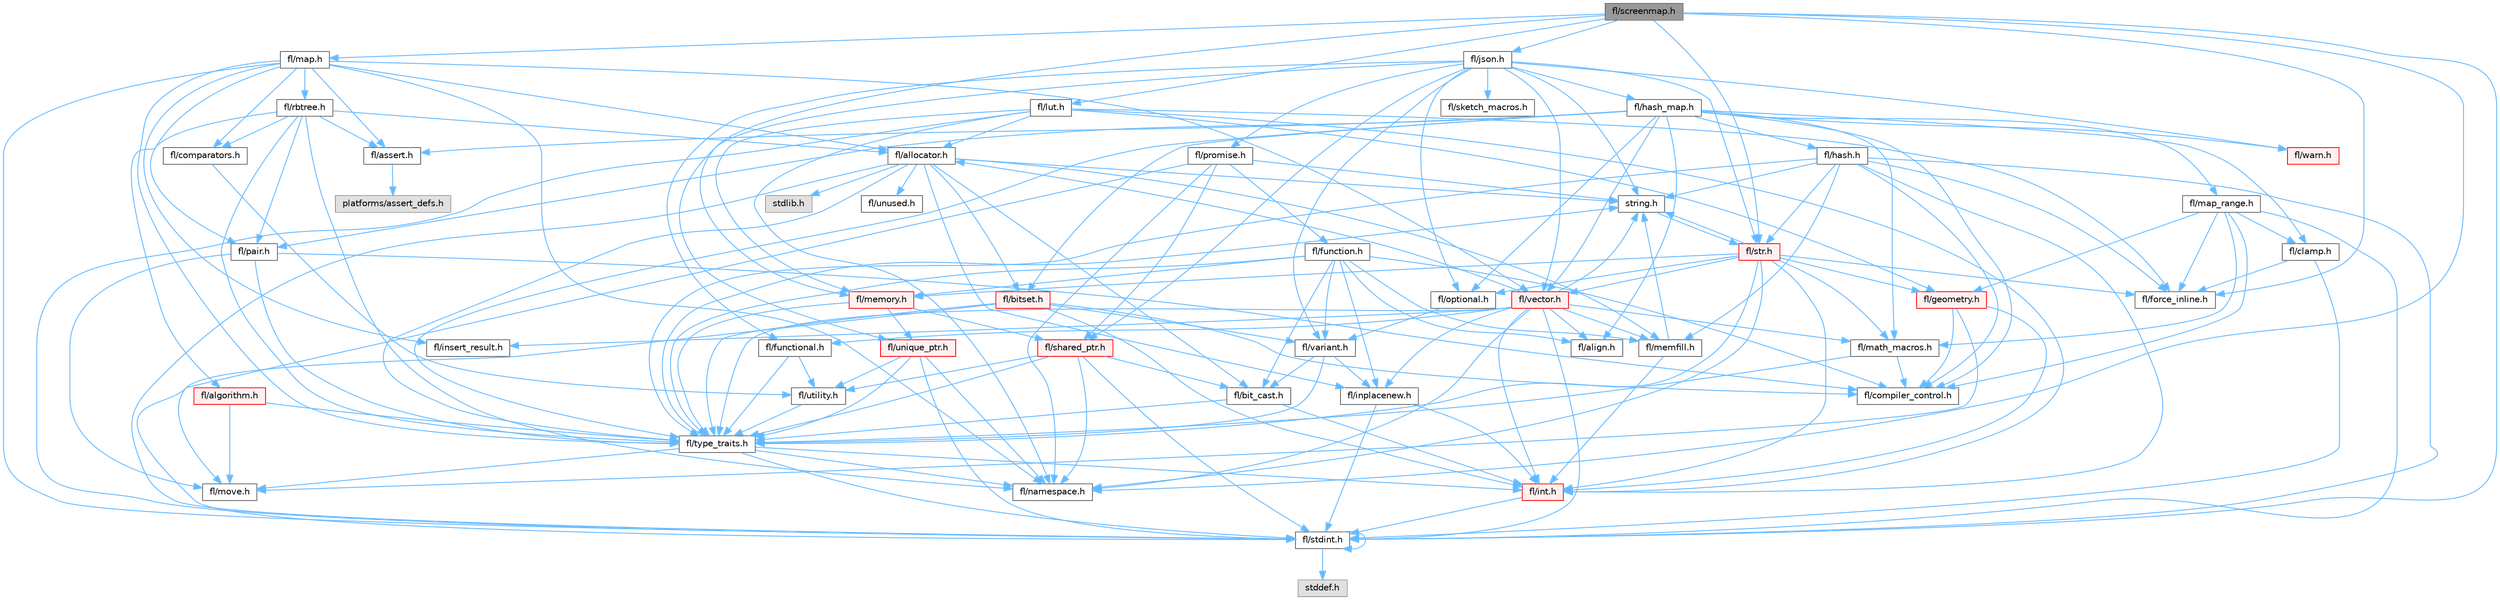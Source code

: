 digraph "fl/screenmap.h"
{
 // INTERACTIVE_SVG=YES
 // LATEX_PDF_SIZE
  bgcolor="transparent";
  edge [fontname=Helvetica,fontsize=10,labelfontname=Helvetica,labelfontsize=10];
  node [fontname=Helvetica,fontsize=10,shape=box,height=0.2,width=0.4];
  Node1 [id="Node000001",label="fl/screenmap.h",height=0.2,width=0.4,color="gray40", fillcolor="grey60", style="filled", fontcolor="black",tooltip=" "];
  Node1 -> Node2 [id="edge1_Node000001_Node000002",color="steelblue1",style="solid",tooltip=" "];
  Node2 [id="Node000002",label="fl/stdint.h",height=0.2,width=0.4,color="grey40", fillcolor="white", style="filled",URL="$df/dd8/stdint_8h.html",tooltip=" "];
  Node2 -> Node3 [id="edge2_Node000002_Node000003",color="steelblue1",style="solid",tooltip=" "];
  Node3 [id="Node000003",label="stddef.h",height=0.2,width=0.4,color="grey60", fillcolor="#E0E0E0", style="filled",tooltip=" "];
  Node2 -> Node2 [id="edge3_Node000002_Node000002",color="steelblue1",style="solid",tooltip=" "];
  Node1 -> Node4 [id="edge4_Node000001_Node000004",color="steelblue1",style="solid",tooltip=" "];
  Node4 [id="Node000004",label="fl/force_inline.h",height=0.2,width=0.4,color="grey40", fillcolor="white", style="filled",URL="$d4/d64/force__inline_8h.html",tooltip=" "];
  Node1 -> Node5 [id="edge5_Node000001_Node000005",color="steelblue1",style="solid",tooltip=" "];
  Node5 [id="Node000005",label="fl/lut.h",height=0.2,width=0.4,color="grey40", fillcolor="white", style="filled",URL="$db/d54/lut_8h.html",tooltip=" "];
  Node5 -> Node6 [id="edge6_Node000005_Node000006",color="steelblue1",style="solid",tooltip=" "];
  Node6 [id="Node000006",label="fl/allocator.h",height=0.2,width=0.4,color="grey40", fillcolor="white", style="filled",URL="$da/da9/allocator_8h.html",tooltip=" "];
  Node6 -> Node7 [id="edge7_Node000006_Node000007",color="steelblue1",style="solid",tooltip=" "];
  Node7 [id="Node000007",label="stdlib.h",height=0.2,width=0.4,color="grey60", fillcolor="#E0E0E0", style="filled",tooltip=" "];
  Node6 -> Node8 [id="edge8_Node000006_Node000008",color="steelblue1",style="solid",tooltip=" "];
  Node8 [id="Node000008",label="string.h",height=0.2,width=0.4,color="grey40", fillcolor="white", style="filled",URL="$da/d66/string_8h.html",tooltip=" "];
  Node8 -> Node9 [id="edge9_Node000008_Node000009",color="steelblue1",style="solid",tooltip=" "];
  Node9 [id="Node000009",label="fl/str.h",height=0.2,width=0.4,color="red", fillcolor="#FFF0F0", style="filled",URL="$d1/d93/str_8h.html",tooltip=" "];
  Node9 -> Node10 [id="edge10_Node000009_Node000010",color="steelblue1",style="solid",tooltip=" "];
  Node10 [id="Node000010",label="fl/int.h",height=0.2,width=0.4,color="red", fillcolor="#FFF0F0", style="filled",URL="$d3/d7e/int_8h.html",tooltip=" "];
  Node10 -> Node2 [id="edge11_Node000010_Node000002",color="steelblue1",style="solid",tooltip=" "];
  Node9 -> Node8 [id="edge12_Node000009_Node000008",color="steelblue1",style="solid",tooltip=" "];
  Node9 -> Node12 [id="edge13_Node000009_Node000012",color="steelblue1",style="solid",tooltip=" "];
  Node12 [id="Node000012",label="fl/geometry.h",height=0.2,width=0.4,color="red", fillcolor="#FFF0F0", style="filled",URL="$d4/d67/geometry_8h.html",tooltip=" "];
  Node12 -> Node10 [id="edge14_Node000012_Node000010",color="steelblue1",style="solid",tooltip=" "];
  Node12 -> Node17 [id="edge15_Node000012_Node000017",color="steelblue1",style="solid",tooltip=" "];
  Node17 [id="Node000017",label="fl/compiler_control.h",height=0.2,width=0.4,color="grey40", fillcolor="white", style="filled",URL="$d4/d54/compiler__control_8h.html",tooltip=" "];
  Node12 -> Node20 [id="edge16_Node000012_Node000020",color="steelblue1",style="solid",tooltip=" "];
  Node20 [id="Node000020",label="fl/move.h",height=0.2,width=0.4,color="grey40", fillcolor="white", style="filled",URL="$d9/d83/move_8h.html",tooltip=" "];
  Node9 -> Node16 [id="edge17_Node000009_Node000016",color="steelblue1",style="solid",tooltip=" "];
  Node16 [id="Node000016",label="fl/math_macros.h",height=0.2,width=0.4,color="grey40", fillcolor="white", style="filled",URL="$d8/db8/math__macros_8h.html",tooltip=" "];
  Node16 -> Node17 [id="edge18_Node000016_Node000017",color="steelblue1",style="solid",tooltip=" "];
  Node16 -> Node18 [id="edge19_Node000016_Node000018",color="steelblue1",style="solid",tooltip=" "];
  Node18 [id="Node000018",label="fl/type_traits.h",height=0.2,width=0.4,color="grey40", fillcolor="white", style="filled",URL="$df/d63/type__traits_8h.html",tooltip=" "];
  Node18 -> Node8 [id="edge20_Node000018_Node000008",color="steelblue1",style="solid",tooltip=" "];
  Node18 -> Node2 [id="edge21_Node000018_Node000002",color="steelblue1",style="solid",tooltip=" "];
  Node18 -> Node19 [id="edge22_Node000018_Node000019",color="steelblue1",style="solid",tooltip=" "];
  Node19 [id="Node000019",label="fl/namespace.h",height=0.2,width=0.4,color="grey40", fillcolor="white", style="filled",URL="$df/d2a/namespace_8h.html",tooltip="Implements the FastLED namespace macros."];
  Node18 -> Node20 [id="edge23_Node000018_Node000020",color="steelblue1",style="solid",tooltip=" "];
  Node18 -> Node10 [id="edge24_Node000018_Node000010",color="steelblue1",style="solid",tooltip=" "];
  Node9 -> Node19 [id="edge25_Node000009_Node000019",color="steelblue1",style="solid",tooltip=" "];
  Node9 -> Node21 [id="edge26_Node000009_Node000021",color="steelblue1",style="solid",tooltip=" "];
  Node21 [id="Node000021",label="fl/memory.h",height=0.2,width=0.4,color="red", fillcolor="#FFF0F0", style="filled",URL="$dc/d18/memory_8h.html",tooltip=" "];
  Node21 -> Node35 [id="edge27_Node000021_Node000035",color="steelblue1",style="solid",tooltip=" "];
  Node35 [id="Node000035",label="fl/shared_ptr.h",height=0.2,width=0.4,color="red", fillcolor="#FFF0F0", style="filled",URL="$df/d6a/shared__ptr_8h.html",tooltip=" "];
  Node35 -> Node19 [id="edge28_Node000035_Node000019",color="steelblue1",style="solid",tooltip=" "];
  Node35 -> Node18 [id="edge29_Node000035_Node000018",color="steelblue1",style="solid",tooltip=" "];
  Node35 -> Node25 [id="edge30_Node000035_Node000025",color="steelblue1",style="solid",tooltip=" "];
  Node25 [id="Node000025",label="fl/utility.h",height=0.2,width=0.4,color="grey40", fillcolor="white", style="filled",URL="$d5/d47/utility_8h.html",tooltip=" "];
  Node25 -> Node18 [id="edge31_Node000025_Node000018",color="steelblue1",style="solid",tooltip=" "];
  Node35 -> Node2 [id="edge32_Node000035_Node000002",color="steelblue1",style="solid",tooltip=" "];
  Node35 -> Node33 [id="edge33_Node000035_Node000033",color="steelblue1",style="solid",tooltip=" "];
  Node33 [id="Node000033",label="fl/bit_cast.h",height=0.2,width=0.4,color="grey40", fillcolor="white", style="filled",URL="$df/d72/bit__cast_8h.html",tooltip=" "];
  Node33 -> Node18 [id="edge34_Node000033_Node000018",color="steelblue1",style="solid",tooltip=" "];
  Node33 -> Node10 [id="edge35_Node000033_Node000010",color="steelblue1",style="solid",tooltip=" "];
  Node21 -> Node24 [id="edge36_Node000021_Node000024",color="steelblue1",style="solid",tooltip=" "];
  Node24 [id="Node000024",label="fl/unique_ptr.h",height=0.2,width=0.4,color="red", fillcolor="#FFF0F0", style="filled",URL="$da/d4b/unique__ptr_8h.html",tooltip=" "];
  Node24 -> Node19 [id="edge37_Node000024_Node000019",color="steelblue1",style="solid",tooltip=" "];
  Node24 -> Node18 [id="edge38_Node000024_Node000018",color="steelblue1",style="solid",tooltip=" "];
  Node24 -> Node25 [id="edge39_Node000024_Node000025",color="steelblue1",style="solid",tooltip=" "];
  Node24 -> Node2 [id="edge40_Node000024_Node000002",color="steelblue1",style="solid",tooltip=" "];
  Node21 -> Node18 [id="edge41_Node000021_Node000018",color="steelblue1",style="solid",tooltip=" "];
  Node9 -> Node40 [id="edge42_Node000009_Node000040",color="steelblue1",style="solid",tooltip=" "];
  Node40 [id="Node000040",label="fl/optional.h",height=0.2,width=0.4,color="grey40", fillcolor="white", style="filled",URL="$dc/d62/optional_8h.html",tooltip=" "];
  Node40 -> Node41 [id="edge43_Node000040_Node000041",color="steelblue1",style="solid",tooltip=" "];
  Node41 [id="Node000041",label="fl/variant.h",height=0.2,width=0.4,color="grey40", fillcolor="white", style="filled",URL="$d6/d10/variant_8h.html",tooltip=" "];
  Node41 -> Node30 [id="edge44_Node000041_Node000030",color="steelblue1",style="solid",tooltip=" "];
  Node30 [id="Node000030",label="fl/inplacenew.h",height=0.2,width=0.4,color="grey40", fillcolor="white", style="filled",URL="$db/d36/inplacenew_8h.html",tooltip=" "];
  Node30 -> Node2 [id="edge45_Node000030_Node000002",color="steelblue1",style="solid",tooltip=" "];
  Node30 -> Node10 [id="edge46_Node000030_Node000010",color="steelblue1",style="solid",tooltip=" "];
  Node41 -> Node18 [id="edge47_Node000041_Node000018",color="steelblue1",style="solid",tooltip=" "];
  Node41 -> Node33 [id="edge48_Node000041_Node000033",color="steelblue1",style="solid",tooltip=" "];
  Node9 -> Node18 [id="edge49_Node000009_Node000018",color="steelblue1",style="solid",tooltip=" "];
  Node9 -> Node42 [id="edge50_Node000009_Node000042",color="steelblue1",style="solid",tooltip=" "];
  Node42 [id="Node000042",label="fl/vector.h",height=0.2,width=0.4,color="red", fillcolor="#FFF0F0", style="filled",URL="$d6/d68/vector_8h.html",tooltip=" "];
  Node42 -> Node2 [id="edge51_Node000042_Node000002",color="steelblue1",style="solid",tooltip=" "];
  Node42 -> Node10 [id="edge52_Node000042_Node000010",color="steelblue1",style="solid",tooltip=" "];
  Node42 -> Node8 [id="edge53_Node000042_Node000008",color="steelblue1",style="solid",tooltip=" "];
  Node42 -> Node43 [id="edge54_Node000042_Node000043",color="steelblue1",style="solid",tooltip=" "];
  Node43 [id="Node000043",label="fl/functional.h",height=0.2,width=0.4,color="grey40", fillcolor="white", style="filled",URL="$d8/dea/functional_8h.html",tooltip=" "];
  Node43 -> Node18 [id="edge55_Node000043_Node000018",color="steelblue1",style="solid",tooltip=" "];
  Node43 -> Node25 [id="edge56_Node000043_Node000025",color="steelblue1",style="solid",tooltip=" "];
  Node42 -> Node44 [id="edge57_Node000042_Node000044",color="steelblue1",style="solid",tooltip=" "];
  Node44 [id="Node000044",label="fl/insert_result.h",height=0.2,width=0.4,color="grey40", fillcolor="white", style="filled",URL="$d1/d22/insert__result_8h.html",tooltip=" "];
  Node42 -> Node16 [id="edge58_Node000042_Node000016",color="steelblue1",style="solid",tooltip=" "];
  Node42 -> Node45 [id="edge59_Node000042_Node000045",color="steelblue1",style="solid",tooltip=" "];
  Node45 [id="Node000045",label="fl/memfill.h",height=0.2,width=0.4,color="grey40", fillcolor="white", style="filled",URL="$d0/dda/memfill_8h.html",tooltip=" "];
  Node45 -> Node8 [id="edge60_Node000045_Node000008",color="steelblue1",style="solid",tooltip=" "];
  Node45 -> Node10 [id="edge61_Node000045_Node000010",color="steelblue1",style="solid",tooltip=" "];
  Node42 -> Node19 [id="edge62_Node000042_Node000019",color="steelblue1",style="solid",tooltip=" "];
  Node42 -> Node6 [id="edge63_Node000042_Node000006",color="steelblue1",style="solid",tooltip=" "];
  Node42 -> Node18 [id="edge64_Node000042_Node000018",color="steelblue1",style="solid",tooltip=" "];
  Node42 -> Node30 [id="edge65_Node000042_Node000030",color="steelblue1",style="solid",tooltip=" "];
  Node42 -> Node38 [id="edge66_Node000042_Node000038",color="steelblue1",style="solid",tooltip=" "];
  Node38 [id="Node000038",label="fl/align.h",height=0.2,width=0.4,color="grey40", fillcolor="white", style="filled",URL="$d1/ddf/align_8h.html",tooltip=" "];
  Node9 -> Node4 [id="edge67_Node000009_Node000004",color="steelblue1",style="solid",tooltip=" "];
  Node6 -> Node30 [id="edge68_Node000006_Node000030",color="steelblue1",style="solid",tooltip=" "];
  Node6 -> Node45 [id="edge69_Node000006_Node000045",color="steelblue1",style="solid",tooltip=" "];
  Node6 -> Node18 [id="edge70_Node000006_Node000018",color="steelblue1",style="solid",tooltip=" "];
  Node6 -> Node48 [id="edge71_Node000006_Node000048",color="steelblue1",style="solid",tooltip=" "];
  Node48 [id="Node000048",label="fl/unused.h",height=0.2,width=0.4,color="grey40", fillcolor="white", style="filled",URL="$d8/d4b/unused_8h.html",tooltip=" "];
  Node6 -> Node33 [id="edge72_Node000006_Node000033",color="steelblue1",style="solid",tooltip=" "];
  Node6 -> Node2 [id="edge73_Node000006_Node000002",color="steelblue1",style="solid",tooltip=" "];
  Node6 -> Node49 [id="edge74_Node000006_Node000049",color="steelblue1",style="solid",tooltip=" "];
  Node49 [id="Node000049",label="fl/bitset.h",height=0.2,width=0.4,color="red", fillcolor="#FFF0F0", style="filled",URL="$d1/d69/bitset_8h.html",tooltip=" "];
  Node49 -> Node18 [id="edge75_Node000049_Node000018",color="steelblue1",style="solid",tooltip=" "];
  Node49 -> Node41 [id="edge76_Node000049_Node000041",color="steelblue1",style="solid",tooltip=" "];
  Node49 -> Node2 [id="edge77_Node000049_Node000002",color="steelblue1",style="solid",tooltip=" "];
  Node49 -> Node10 [id="edge78_Node000049_Node000010",color="steelblue1",style="solid",tooltip=" "];
  Node49 -> Node17 [id="edge79_Node000049_Node000017",color="steelblue1",style="solid",tooltip=" "];
  Node5 -> Node4 [id="edge80_Node000005_Node000004",color="steelblue1",style="solid",tooltip=" "];
  Node5 -> Node21 [id="edge81_Node000005_Node000021",color="steelblue1",style="solid",tooltip=" "];
  Node5 -> Node2 [id="edge82_Node000005_Node000002",color="steelblue1",style="solid",tooltip=" "];
  Node5 -> Node10 [id="edge83_Node000005_Node000010",color="steelblue1",style="solid",tooltip=" "];
  Node5 -> Node12 [id="edge84_Node000005_Node000012",color="steelblue1",style="solid",tooltip=" "];
  Node5 -> Node19 [id="edge85_Node000005_Node000019",color="steelblue1",style="solid",tooltip=" "];
  Node1 -> Node21 [id="edge86_Node000001_Node000021",color="steelblue1",style="solid",tooltip=" "];
  Node1 -> Node51 [id="edge87_Node000001_Node000051",color="steelblue1",style="solid",tooltip=" "];
  Node51 [id="Node000051",label="fl/map.h",height=0.2,width=0.4,color="grey40", fillcolor="white", style="filled",URL="$dc/db7/map_8h.html",tooltip=" "];
  Node51 -> Node2 [id="edge88_Node000051_Node000002",color="steelblue1",style="solid",tooltip=" "];
  Node51 -> Node52 [id="edge89_Node000051_Node000052",color="steelblue1",style="solid",tooltip=" "];
  Node52 [id="Node000052",label="fl/assert.h",height=0.2,width=0.4,color="grey40", fillcolor="white", style="filled",URL="$dc/da7/assert_8h.html",tooltip=" "];
  Node52 -> Node53 [id="edge90_Node000052_Node000053",color="steelblue1",style="solid",tooltip=" "];
  Node53 [id="Node000053",label="platforms/assert_defs.h",height=0.2,width=0.4,color="grey60", fillcolor="#E0E0E0", style="filled",tooltip=" "];
  Node51 -> Node54 [id="edge91_Node000051_Node000054",color="steelblue1",style="solid",tooltip=" "];
  Node54 [id="Node000054",label="fl/comparators.h",height=0.2,width=0.4,color="grey40", fillcolor="white", style="filled",URL="$dc/d7e/comparators_8h.html",tooltip=" "];
  Node54 -> Node25 [id="edge92_Node000054_Node000025",color="steelblue1",style="solid",tooltip=" "];
  Node51 -> Node44 [id="edge93_Node000051_Node000044",color="steelblue1",style="solid",tooltip=" "];
  Node51 -> Node19 [id="edge94_Node000051_Node000019",color="steelblue1",style="solid",tooltip=" "];
  Node51 -> Node55 [id="edge95_Node000051_Node000055",color="steelblue1",style="solid",tooltip=" "];
  Node55 [id="Node000055",label="fl/pair.h",height=0.2,width=0.4,color="grey40", fillcolor="white", style="filled",URL="$d3/d41/pair_8h.html",tooltip=" "];
  Node55 -> Node20 [id="edge96_Node000055_Node000020",color="steelblue1",style="solid",tooltip=" "];
  Node55 -> Node17 [id="edge97_Node000055_Node000017",color="steelblue1",style="solid",tooltip=" "];
  Node55 -> Node18 [id="edge98_Node000055_Node000018",color="steelblue1",style="solid",tooltip=" "];
  Node51 -> Node18 [id="edge99_Node000051_Node000018",color="steelblue1",style="solid",tooltip=" "];
  Node51 -> Node42 [id="edge100_Node000051_Node000042",color="steelblue1",style="solid",tooltip=" "];
  Node51 -> Node56 [id="edge101_Node000051_Node000056",color="steelblue1",style="solid",tooltip=" "];
  Node56 [id="Node000056",label="fl/rbtree.h",height=0.2,width=0.4,color="grey40", fillcolor="white", style="filled",URL="$d5/ddf/rbtree_8h.html",tooltip=" "];
  Node56 -> Node52 [id="edge102_Node000056_Node000052",color="steelblue1",style="solid",tooltip=" "];
  Node56 -> Node54 [id="edge103_Node000056_Node000054",color="steelblue1",style="solid",tooltip=" "];
  Node56 -> Node19 [id="edge104_Node000056_Node000019",color="steelblue1",style="solid",tooltip=" "];
  Node56 -> Node55 [id="edge105_Node000056_Node000055",color="steelblue1",style="solid",tooltip=" "];
  Node56 -> Node18 [id="edge106_Node000056_Node000018",color="steelblue1",style="solid",tooltip=" "];
  Node56 -> Node57 [id="edge107_Node000056_Node000057",color="steelblue1",style="solid",tooltip=" "];
  Node57 [id="Node000057",label="fl/algorithm.h",height=0.2,width=0.4,color="red", fillcolor="#FFF0F0", style="filled",URL="$df/dd9/algorithm_8h.html",tooltip=" "];
  Node57 -> Node18 [id="edge108_Node000057_Node000018",color="steelblue1",style="solid",tooltip=" "];
  Node57 -> Node20 [id="edge109_Node000057_Node000020",color="steelblue1",style="solid",tooltip=" "];
  Node56 -> Node6 [id="edge110_Node000056_Node000006",color="steelblue1",style="solid",tooltip=" "];
  Node51 -> Node6 [id="edge111_Node000051_Node000006",color="steelblue1",style="solid",tooltip=" "];
  Node1 -> Node19 [id="edge112_Node000001_Node000019",color="steelblue1",style="solid",tooltip=" "];
  Node1 -> Node9 [id="edge113_Node000001_Node000009",color="steelblue1",style="solid",tooltip=" "];
  Node1 -> Node61 [id="edge114_Node000001_Node000061",color="steelblue1",style="solid",tooltip=" "];
  Node61 [id="Node000061",label="fl/json.h",height=0.2,width=0.4,color="grey40", fillcolor="white", style="filled",URL="$d7/d91/fl_2json_8h.html",tooltip="FastLED's Elegant JSON Library: fl::Json"];
  Node61 -> Node8 [id="edge115_Node000061_Node000008",color="steelblue1",style="solid",tooltip=" "];
  Node61 -> Node42 [id="edge116_Node000061_Node000042",color="steelblue1",style="solid",tooltip=" "];
  Node61 -> Node62 [id="edge117_Node000061_Node000062",color="steelblue1",style="solid",tooltip=" "];
  Node62 [id="Node000062",label="fl/hash_map.h",height=0.2,width=0.4,color="grey40", fillcolor="white", style="filled",URL="$d6/d13/hash__map_8h.html",tooltip=" "];
  Node62 -> Node52 [id="edge118_Node000062_Node000052",color="steelblue1",style="solid",tooltip=" "];
  Node62 -> Node49 [id="edge119_Node000062_Node000049",color="steelblue1",style="solid",tooltip=" "];
  Node62 -> Node14 [id="edge120_Node000062_Node000014",color="steelblue1",style="solid",tooltip=" "];
  Node14 [id="Node000014",label="fl/clamp.h",height=0.2,width=0.4,color="grey40", fillcolor="white", style="filled",URL="$d6/dd3/clamp_8h.html",tooltip=" "];
  Node14 -> Node2 [id="edge121_Node000014_Node000002",color="steelblue1",style="solid",tooltip=" "];
  Node14 -> Node4 [id="edge122_Node000014_Node000004",color="steelblue1",style="solid",tooltip=" "];
  Node62 -> Node63 [id="edge123_Node000062_Node000063",color="steelblue1",style="solid",tooltip=" "];
  Node63 [id="Node000063",label="fl/hash.h",height=0.2,width=0.4,color="grey40", fillcolor="white", style="filled",URL="$db/dfb/hash_8h.html",tooltip=" "];
  Node63 -> Node9 [id="edge124_Node000063_Node000009",color="steelblue1",style="solid",tooltip=" "];
  Node63 -> Node18 [id="edge125_Node000063_Node000018",color="steelblue1",style="solid",tooltip=" "];
  Node63 -> Node10 [id="edge126_Node000063_Node000010",color="steelblue1",style="solid",tooltip=" "];
  Node63 -> Node2 [id="edge127_Node000063_Node000002",color="steelblue1",style="solid",tooltip=" "];
  Node63 -> Node4 [id="edge128_Node000063_Node000004",color="steelblue1",style="solid",tooltip=" "];
  Node63 -> Node45 [id="edge129_Node000063_Node000045",color="steelblue1",style="solid",tooltip=" "];
  Node63 -> Node8 [id="edge130_Node000063_Node000008",color="steelblue1",style="solid",tooltip=" "];
  Node63 -> Node17 [id="edge131_Node000063_Node000017",color="steelblue1",style="solid",tooltip=" "];
  Node62 -> Node15 [id="edge132_Node000062_Node000015",color="steelblue1",style="solid",tooltip=" "];
  Node15 [id="Node000015",label="fl/map_range.h",height=0.2,width=0.4,color="grey40", fillcolor="white", style="filled",URL="$d1/d47/map__range_8h.html",tooltip=" "];
  Node15 -> Node2 [id="edge133_Node000015_Node000002",color="steelblue1",style="solid",tooltip=" "];
  Node15 -> Node14 [id="edge134_Node000015_Node000014",color="steelblue1",style="solid",tooltip=" "];
  Node15 -> Node4 [id="edge135_Node000015_Node000004",color="steelblue1",style="solid",tooltip=" "];
  Node15 -> Node16 [id="edge136_Node000015_Node000016",color="steelblue1",style="solid",tooltip=" "];
  Node15 -> Node17 [id="edge137_Node000015_Node000017",color="steelblue1",style="solid",tooltip=" "];
  Node15 -> Node12 [id="edge138_Node000015_Node000012",color="steelblue1",style="solid",tooltip=" "];
  Node62 -> Node40 [id="edge139_Node000062_Node000040",color="steelblue1",style="solid",tooltip=" "];
  Node62 -> Node55 [id="edge140_Node000062_Node000055",color="steelblue1",style="solid",tooltip=" "];
  Node62 -> Node18 [id="edge141_Node000062_Node000018",color="steelblue1",style="solid",tooltip=" "];
  Node62 -> Node42 [id="edge142_Node000062_Node000042",color="steelblue1",style="solid",tooltip=" "];
  Node62 -> Node64 [id="edge143_Node000062_Node000064",color="steelblue1",style="solid",tooltip=" "];
  Node64 [id="Node000064",label="fl/warn.h",height=0.2,width=0.4,color="red", fillcolor="#FFF0F0", style="filled",URL="$de/d77/warn_8h.html",tooltip=" "];
  Node62 -> Node38 [id="edge144_Node000062_Node000038",color="steelblue1",style="solid",tooltip=" "];
  Node62 -> Node17 [id="edge145_Node000062_Node000017",color="steelblue1",style="solid",tooltip=" "];
  Node62 -> Node16 [id="edge146_Node000062_Node000016",color="steelblue1",style="solid",tooltip=" "];
  Node61 -> Node41 [id="edge147_Node000061_Node000041",color="steelblue1",style="solid",tooltip=" "];
  Node61 -> Node40 [id="edge148_Node000061_Node000040",color="steelblue1",style="solid",tooltip=" "];
  Node61 -> Node24 [id="edge149_Node000061_Node000024",color="steelblue1",style="solid",tooltip=" "];
  Node61 -> Node35 [id="edge150_Node000061_Node000035",color="steelblue1",style="solid",tooltip=" "];
  Node61 -> Node43 [id="edge151_Node000061_Node000043",color="steelblue1",style="solid",tooltip=" "];
  Node61 -> Node9 [id="edge152_Node000061_Node000009",color="steelblue1",style="solid",tooltip=" "];
  Node61 -> Node76 [id="edge153_Node000061_Node000076",color="steelblue1",style="solid",tooltip=" "];
  Node76 [id="Node000076",label="fl/promise.h",height=0.2,width=0.4,color="grey40", fillcolor="white", style="filled",URL="$d6/d17/promise_8h.html",tooltip="Promise-based fluent API for FastLED - standalone async primitives."];
  Node76 -> Node19 [id="edge154_Node000076_Node000019",color="steelblue1",style="solid",tooltip=" "];
  Node76 -> Node77 [id="edge155_Node000076_Node000077",color="steelblue1",style="solid",tooltip=" "];
  Node77 [id="Node000077",label="fl/function.h",height=0.2,width=0.4,color="grey40", fillcolor="white", style="filled",URL="$dd/d67/function_8h.html",tooltip=" "];
  Node77 -> Node21 [id="edge156_Node000077_Node000021",color="steelblue1",style="solid",tooltip=" "];
  Node77 -> Node18 [id="edge157_Node000077_Node000018",color="steelblue1",style="solid",tooltip=" "];
  Node77 -> Node17 [id="edge158_Node000077_Node000017",color="steelblue1",style="solid",tooltip=" "];
  Node77 -> Node41 [id="edge159_Node000077_Node000041",color="steelblue1",style="solid",tooltip=" "];
  Node77 -> Node45 [id="edge160_Node000077_Node000045",color="steelblue1",style="solid",tooltip=" "];
  Node77 -> Node30 [id="edge161_Node000077_Node000030",color="steelblue1",style="solid",tooltip=" "];
  Node77 -> Node33 [id="edge162_Node000077_Node000033",color="steelblue1",style="solid",tooltip=" "];
  Node77 -> Node38 [id="edge163_Node000077_Node000038",color="steelblue1",style="solid",tooltip=" "];
  Node76 -> Node8 [id="edge164_Node000076_Node000008",color="steelblue1",style="solid",tooltip=" "];
  Node76 -> Node35 [id="edge165_Node000076_Node000035",color="steelblue1",style="solid",tooltip=" "];
  Node76 -> Node20 [id="edge166_Node000076_Node000020",color="steelblue1",style="solid",tooltip=" "];
  Node61 -> Node64 [id="edge167_Node000061_Node000064",color="steelblue1",style="solid",tooltip=" "];
  Node61 -> Node75 [id="edge168_Node000061_Node000075",color="steelblue1",style="solid",tooltip=" "];
  Node75 [id="Node000075",label="fl/sketch_macros.h",height=0.2,width=0.4,color="grey40", fillcolor="white", style="filled",URL="$d1/dbc/sketch__macros_8h.html",tooltip=" "];
}
